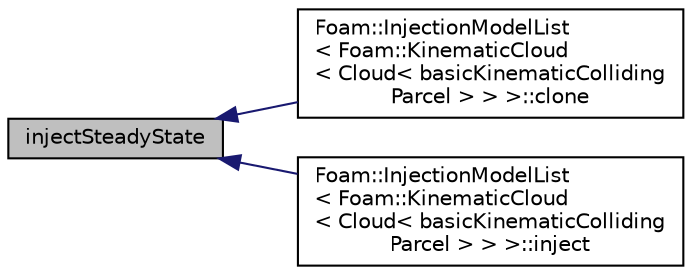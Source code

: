 digraph "injectSteadyState"
{
  bgcolor="transparent";
  edge [fontname="Helvetica",fontsize="10",labelfontname="Helvetica",labelfontsize="10"];
  node [fontname="Helvetica",fontsize="10",shape=record];
  rankdir="LR";
  Node31 [label="injectSteadyState",height=0.2,width=0.4,color="black", fillcolor="grey75", style="filled", fontcolor="black"];
  Node31 -> Node32 [dir="back",color="midnightblue",fontsize="10",style="solid",fontname="Helvetica"];
  Node32 [label="Foam::InjectionModelList\l\< Foam::KinematicCloud\l\< Cloud\< basicKinematicColliding\lParcel \> \> \>::clone",height=0.2,width=0.4,color="black",URL="$a24893.html#adf037ae4be73bc0ebefc3b944a21c0f6",tooltip="Construct and return a clone. "];
  Node31 -> Node33 [dir="back",color="midnightblue",fontsize="10",style="solid",fontname="Helvetica"];
  Node33 [label="Foam::InjectionModelList\l\< Foam::KinematicCloud\l\< Cloud\< basicKinematicColliding\lParcel \> \> \>::inject",height=0.2,width=0.4,color="black",URL="$a24893.html#ad56021712258ad92961ed1dcb0941870",tooltip="Main injection loop. "];
}
